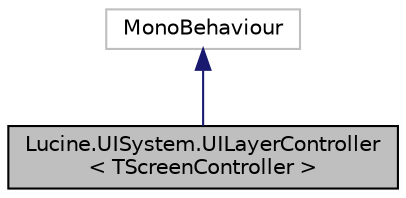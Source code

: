 digraph "Lucine.UISystem.UILayerController&lt; TScreenController &gt;"
{
 // LATEX_PDF_SIZE
  edge [fontname="Helvetica",fontsize="10",labelfontname="Helvetica",labelfontsize="10"];
  node [fontname="Helvetica",fontsize="10",shape=record];
  Node1 [label="Lucine.UISystem.UILayerController\l\< TScreenController \>",height=0.2,width=0.4,color="black", fillcolor="grey75", style="filled", fontcolor="black",tooltip="The layer class. The layer is responsible of all child screens, we should pass from the layer to show..."];
  Node2 -> Node1 [dir="back",color="midnightblue",fontsize="10",style="solid",fontname="Helvetica"];
  Node2 [label="MonoBehaviour",height=0.2,width=0.4,color="grey75", fillcolor="white", style="filled",tooltip=" "];
}
